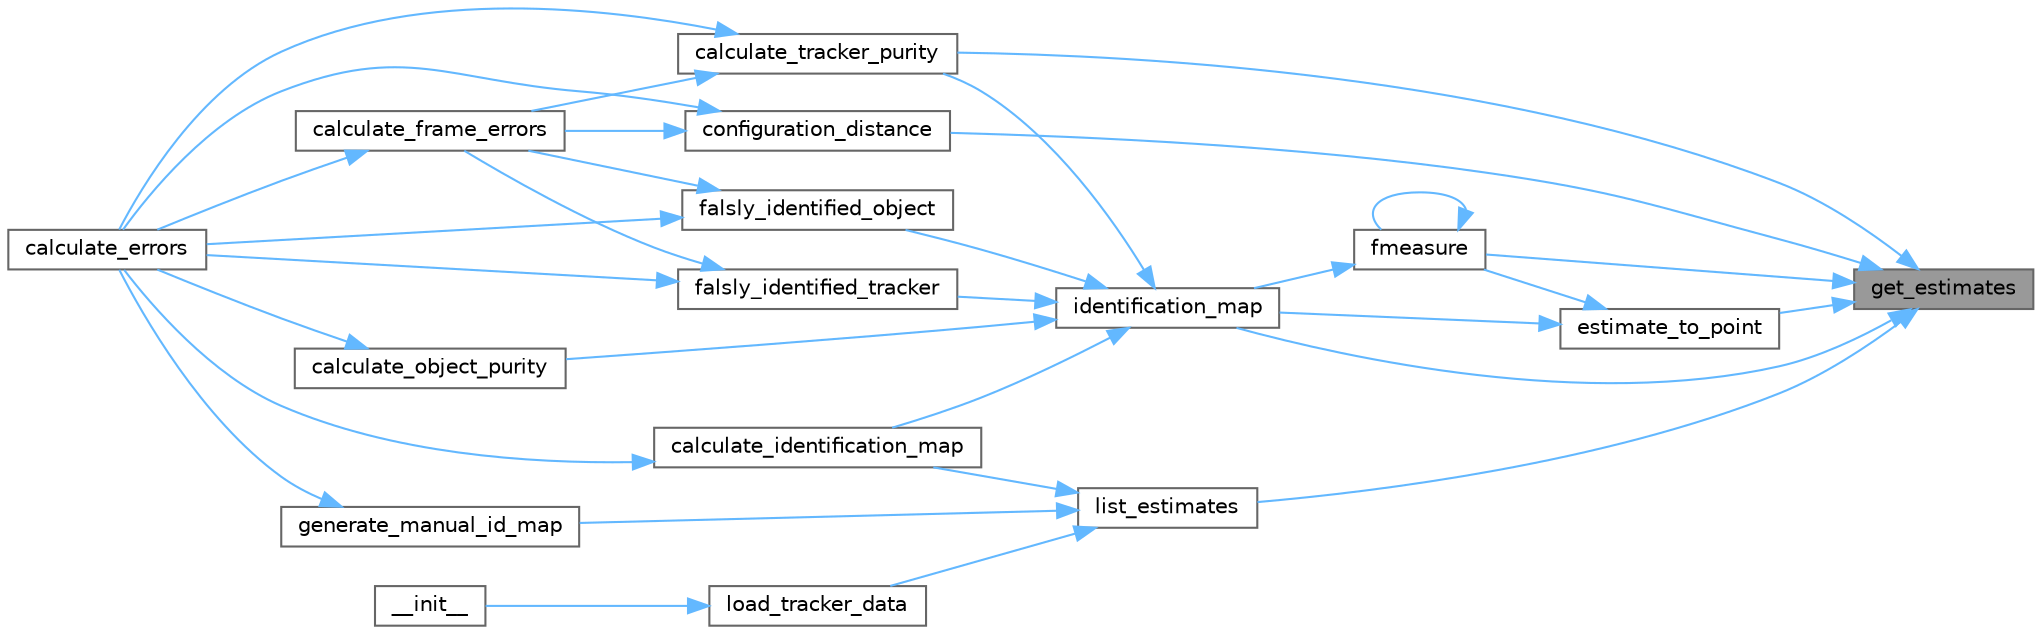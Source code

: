 digraph "get_estimates"
{
 // LATEX_PDF_SIZE
  bgcolor="transparent";
  edge [fontname=Helvetica,fontsize=10,labelfontname=Helvetica,labelfontsize=10];
  node [fontname=Helvetica,fontsize=10,shape=box,height=0.2,width=0.4];
  rankdir="RL";
  Node1 [id="Node000001",label="get_estimates",height=0.2,width=0.4,color="gray40", fillcolor="grey60", style="filled", fontcolor="black",tooltip=" "];
  Node1 -> Node2 [id="edge32_Node000001_Node000002",dir="back",color="steelblue1",style="solid",tooltip=" "];
  Node2 [id="Node000002",label="calculate_tracker_purity",height=0.2,width=0.4,color="grey40", fillcolor="white", style="filled",URL="$a00154.html#abe18d5f6b249e1dde980ff17aabf9e8f",tooltip=" "];
  Node2 -> Node3 [id="edge33_Node000002_Node000003",dir="back",color="steelblue1",style="solid",tooltip=" "];
  Node3 [id="Node000003",label="calculate_errors",height=0.2,width=0.4,color="grey40", fillcolor="white", style="filled",URL="$a00154.html#a2cc5036fce7e6fbf3fb8e999bcf5ae25",tooltip=" "];
  Node2 -> Node4 [id="edge34_Node000002_Node000004",dir="back",color="steelblue1",style="solid",tooltip=" "];
  Node4 [id="Node000004",label="calculate_frame_errors",height=0.2,width=0.4,color="grey40", fillcolor="white", style="filled",URL="$a00154.html#afb84b7efc3d1670971c3a96f2289ac5a",tooltip=" "];
  Node4 -> Node3 [id="edge35_Node000004_Node000003",dir="back",color="steelblue1",style="solid",tooltip=" "];
  Node1 -> Node5 [id="edge36_Node000001_Node000005",dir="back",color="steelblue1",style="solid",tooltip=" "];
  Node5 [id="Node000005",label="configuration_distance",height=0.2,width=0.4,color="grey40", fillcolor="white", style="filled",URL="$a00154.html#abc6ee42a85d6b9fc7311c44da0e25133",tooltip=" "];
  Node5 -> Node3 [id="edge37_Node000005_Node000003",dir="back",color="steelblue1",style="solid",tooltip=" "];
  Node5 -> Node4 [id="edge38_Node000005_Node000004",dir="back",color="steelblue1",style="solid",tooltip=" "];
  Node1 -> Node6 [id="edge39_Node000001_Node000006",dir="back",color="steelblue1",style="solid",tooltip=" "];
  Node6 [id="Node000006",label="estimate_to_point",height=0.2,width=0.4,color="grey40", fillcolor="white", style="filled",URL="$a00154.html#a46be521dd2fd28c23d9ba49f160b3e7f",tooltip=" "];
  Node6 -> Node7 [id="edge40_Node000006_Node000007",dir="back",color="steelblue1",style="solid",tooltip=" "];
  Node7 [id="Node000007",label="fmeasure",height=0.2,width=0.4,color="grey40", fillcolor="white", style="filled",URL="$a00154.html#a1990a7819cacf1d4c1d72db40e19d7a9",tooltip=" "];
  Node7 -> Node7 [id="edge41_Node000007_Node000007",dir="back",color="steelblue1",style="solid",tooltip=" "];
  Node7 -> Node8 [id="edge42_Node000007_Node000008",dir="back",color="steelblue1",style="solid",tooltip=" "];
  Node8 [id="Node000008",label="identification_map",height=0.2,width=0.4,color="grey40", fillcolor="white", style="filled",URL="$a00154.html#aaaad9fe0f151923410425485f2f4c4ed",tooltip=" "];
  Node8 -> Node9 [id="edge43_Node000008_Node000009",dir="back",color="steelblue1",style="solid",tooltip=" "];
  Node9 [id="Node000009",label="calculate_identification_map",height=0.2,width=0.4,color="grey40", fillcolor="white", style="filled",URL="$a00154.html#a3639a941793f544ac8da43787caf0e79",tooltip="Calculates Identification map for an entire video."];
  Node9 -> Node3 [id="edge44_Node000009_Node000003",dir="back",color="steelblue1",style="solid",tooltip=" "];
  Node8 -> Node10 [id="edge45_Node000008_Node000010",dir="back",color="steelblue1",style="solid",tooltip=" "];
  Node10 [id="Node000010",label="calculate_object_purity",height=0.2,width=0.4,color="grey40", fillcolor="white", style="filled",URL="$a00154.html#afa5e4bd548b6ad8817feade0a06a04f2",tooltip=" "];
  Node10 -> Node3 [id="edge46_Node000010_Node000003",dir="back",color="steelblue1",style="solid",tooltip=" "];
  Node8 -> Node2 [id="edge47_Node000008_Node000002",dir="back",color="steelblue1",style="solid",tooltip=" "];
  Node8 -> Node11 [id="edge48_Node000008_Node000011",dir="back",color="steelblue1",style="solid",tooltip=" "];
  Node11 [id="Node000011",label="falsly_identified_object",height=0.2,width=0.4,color="grey40", fillcolor="white", style="filled",URL="$a00154.html#a2a0bf799d0e7ebe787ced89e43d09bb5",tooltip=" "];
  Node11 -> Node3 [id="edge49_Node000011_Node000003",dir="back",color="steelblue1",style="solid",tooltip=" "];
  Node11 -> Node4 [id="edge50_Node000011_Node000004",dir="back",color="steelblue1",style="solid",tooltip=" "];
  Node8 -> Node12 [id="edge51_Node000008_Node000012",dir="back",color="steelblue1",style="solid",tooltip=" "];
  Node12 [id="Node000012",label="falsly_identified_tracker",height=0.2,width=0.4,color="grey40", fillcolor="white", style="filled",URL="$a00154.html#a86b2c6d7d6195d366eca3c999f3219a2",tooltip=" "];
  Node12 -> Node3 [id="edge52_Node000012_Node000003",dir="back",color="steelblue1",style="solid",tooltip=" "];
  Node12 -> Node4 [id="edge53_Node000012_Node000004",dir="back",color="steelblue1",style="solid",tooltip=" "];
  Node6 -> Node8 [id="edge54_Node000006_Node000008",dir="back",color="steelblue1",style="solid",tooltip=" "];
  Node1 -> Node7 [id="edge55_Node000001_Node000007",dir="back",color="steelblue1",style="solid",tooltip=" "];
  Node1 -> Node8 [id="edge56_Node000001_Node000008",dir="back",color="steelblue1",style="solid",tooltip=" "];
  Node1 -> Node13 [id="edge57_Node000001_Node000013",dir="back",color="steelblue1",style="solid",tooltip=" "];
  Node13 [id="Node000013",label="list_estimates",height=0.2,width=0.4,color="grey40", fillcolor="white", style="filled",URL="$a00154.html#a3d137dc16b12468a6cecc09a1a0909b4",tooltip=" "];
  Node13 -> Node9 [id="edge58_Node000013_Node000009",dir="back",color="steelblue1",style="solid",tooltip=" "];
  Node13 -> Node14 [id="edge59_Node000013_Node000014",dir="back",color="steelblue1",style="solid",tooltip=" "];
  Node14 [id="Node000014",label="generate_manual_id_map",height=0.2,width=0.4,color="grey40", fillcolor="white", style="filled",URL="$a00154.html#a807e2d387bd46390c13ac4a7ab669f65",tooltip=" "];
  Node14 -> Node3 [id="edge60_Node000014_Node000003",dir="back",color="steelblue1",style="solid",tooltip=" "];
  Node13 -> Node15 [id="edge61_Node000013_Node000015",dir="back",color="steelblue1",style="solid",tooltip=" "];
  Node15 [id="Node000015",label="load_tracker_data",height=0.2,width=0.4,color="grey40", fillcolor="white", style="filled",URL="$a00154.html#ad4605f802eb54b9eae17e159f064e9d7",tooltip="Loads estimates from people tracker exported data."];
  Node15 -> Node16 [id="edge62_Node000015_Node000016",dir="back",color="steelblue1",style="solid",tooltip=" "];
  Node16 [id="Node000016",label="__init__",height=0.2,width=0.4,color="grey40", fillcolor="white", style="filled",URL="$a00154.html#a44156c7a1b52b45402849d05832c990a",tooltip=" "];
}
